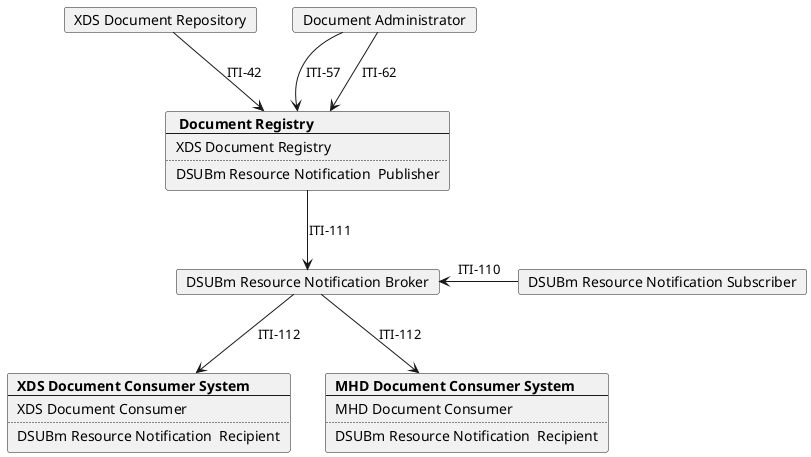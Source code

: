 @startuml
skinparam svgDimensionStyle false
skinparam componentStyle rectangle

hide footbox
/' title "DSUBm grouped with MHD" '/


card "XDS Document Repository" as XDS_Repo 
card "Document Administrator" as DOC_Administrator
card  Registry [
  <b> Document Registry
  ----
  XDS Document Registry 
  ....
  DSUBm Resource Notification  Publisher
]
card "DSUBm Resource Notification Broker" as DSUBm_Broker
card "DSUBm Resource Notification Subscriber" as DSUBm_Subscriber


card  Consumer_XDS[
  <b>XDS Document Consumer System
  ----
  XDS Document Consumer
  ....
  DSUBm Resource Notification  Recipient
]

card  Consumer_MHD[
  <b>MHD Document Consumer System
  ----
  MHD Document Consumer
  ....
  DSUBm Resource Notification  Recipient
]


DOC_Administrator --> Registry: ITI-57
DOC_Administrator --> Registry: ITI-62

XDS_Repo -d-> Registry: ITI-42
Registry -d-> DSUBm_Broker: ITI-111
DSUBm_Subscriber -l-> DSUBm_Broker: ITI-110
DSUBm_Broker --> Consumer_MHD: ITI-112
DSUBm_Broker --> Consumer_XDS: ITI-112
/'
card  ConsumerInterface [
  <b> MHD to XDS Consumer Interface
  ----
  MHD Document Recipient
  ....
  XDS Document Consumer 
]
Consumer -u-> ConsumerInterface: ITI-68
ConsumerInterface -l-> XDS_Repo: ITI-43
ConsumerInterface --> Registry: ITI-18
'/

@enduml